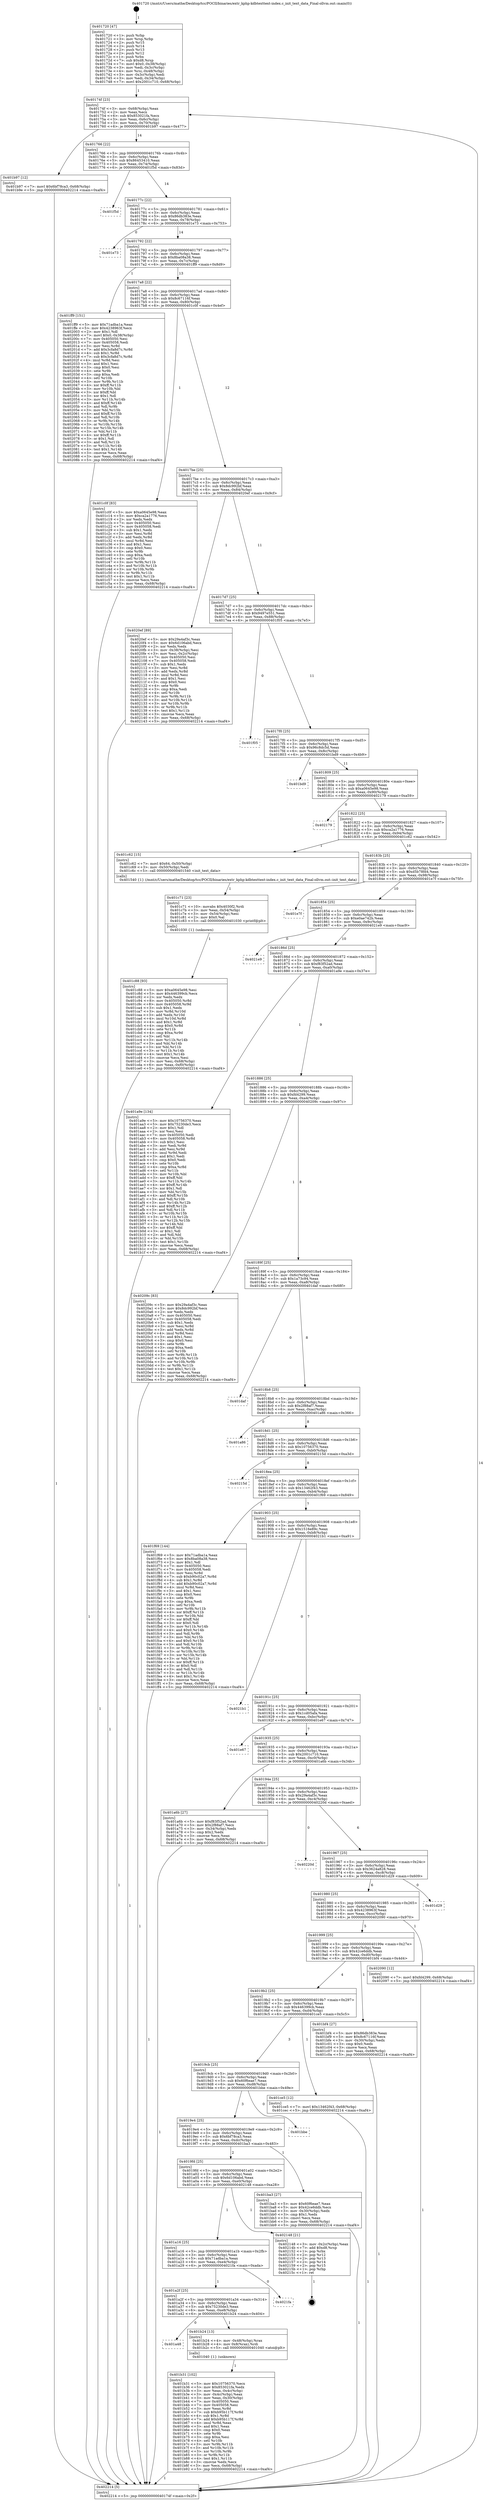 digraph "0x401720" {
  label = "0x401720 (/mnt/c/Users/mathe/Desktop/tcc/POCII/binaries/extr_kphp-kdbtexttext-index.c_init_text_data_Final-ollvm.out::main(0))"
  labelloc = "t"
  node[shape=record]

  Entry [label="",width=0.3,height=0.3,shape=circle,fillcolor=black,style=filled]
  "0x40174f" [label="{
     0x40174f [23]\l
     | [instrs]\l
     &nbsp;&nbsp;0x40174f \<+3\>: mov -0x68(%rbp),%eax\l
     &nbsp;&nbsp;0x401752 \<+2\>: mov %eax,%ecx\l
     &nbsp;&nbsp;0x401754 \<+6\>: sub $0x853021fa,%ecx\l
     &nbsp;&nbsp;0x40175a \<+3\>: mov %eax,-0x6c(%rbp)\l
     &nbsp;&nbsp;0x40175d \<+3\>: mov %ecx,-0x70(%rbp)\l
     &nbsp;&nbsp;0x401760 \<+6\>: je 0000000000401b97 \<main+0x477\>\l
  }"]
  "0x401b97" [label="{
     0x401b97 [12]\l
     | [instrs]\l
     &nbsp;&nbsp;0x401b97 \<+7\>: movl $0x6bf78ca3,-0x68(%rbp)\l
     &nbsp;&nbsp;0x401b9e \<+5\>: jmp 0000000000402214 \<main+0xaf4\>\l
  }"]
  "0x401766" [label="{
     0x401766 [22]\l
     | [instrs]\l
     &nbsp;&nbsp;0x401766 \<+5\>: jmp 000000000040176b \<main+0x4b\>\l
     &nbsp;&nbsp;0x40176b \<+3\>: mov -0x6c(%rbp),%eax\l
     &nbsp;&nbsp;0x40176e \<+5\>: sub $0x86453410,%eax\l
     &nbsp;&nbsp;0x401773 \<+3\>: mov %eax,-0x74(%rbp)\l
     &nbsp;&nbsp;0x401776 \<+6\>: je 0000000000401f5d \<main+0x83d\>\l
  }"]
  Exit [label="",width=0.3,height=0.3,shape=circle,fillcolor=black,style=filled,peripheries=2]
  "0x401f5d" [label="{
     0x401f5d\l
  }", style=dashed]
  "0x40177c" [label="{
     0x40177c [22]\l
     | [instrs]\l
     &nbsp;&nbsp;0x40177c \<+5\>: jmp 0000000000401781 \<main+0x61\>\l
     &nbsp;&nbsp;0x401781 \<+3\>: mov -0x6c(%rbp),%eax\l
     &nbsp;&nbsp;0x401784 \<+5\>: sub $0x86db383e,%eax\l
     &nbsp;&nbsp;0x401789 \<+3\>: mov %eax,-0x78(%rbp)\l
     &nbsp;&nbsp;0x40178c \<+6\>: je 0000000000401e73 \<main+0x753\>\l
  }"]
  "0x401c88" [label="{
     0x401c88 [93]\l
     | [instrs]\l
     &nbsp;&nbsp;0x401c88 \<+5\>: mov $0xa0645e98,%esi\l
     &nbsp;&nbsp;0x401c8d \<+5\>: mov $0x446399cb,%ecx\l
     &nbsp;&nbsp;0x401c92 \<+2\>: xor %edx,%edx\l
     &nbsp;&nbsp;0x401c94 \<+8\>: mov 0x405050,%r8d\l
     &nbsp;&nbsp;0x401c9c \<+8\>: mov 0x405058,%r9d\l
     &nbsp;&nbsp;0x401ca4 \<+3\>: sub $0x1,%edx\l
     &nbsp;&nbsp;0x401ca7 \<+3\>: mov %r8d,%r10d\l
     &nbsp;&nbsp;0x401caa \<+3\>: add %edx,%r10d\l
     &nbsp;&nbsp;0x401cad \<+4\>: imul %r10d,%r8d\l
     &nbsp;&nbsp;0x401cb1 \<+4\>: and $0x1,%r8d\l
     &nbsp;&nbsp;0x401cb5 \<+4\>: cmp $0x0,%r8d\l
     &nbsp;&nbsp;0x401cb9 \<+4\>: sete %r11b\l
     &nbsp;&nbsp;0x401cbd \<+4\>: cmp $0xa,%r9d\l
     &nbsp;&nbsp;0x401cc1 \<+3\>: setl %bl\l
     &nbsp;&nbsp;0x401cc4 \<+3\>: mov %r11b,%r14b\l
     &nbsp;&nbsp;0x401cc7 \<+3\>: and %bl,%r14b\l
     &nbsp;&nbsp;0x401cca \<+3\>: xor %bl,%r11b\l
     &nbsp;&nbsp;0x401ccd \<+3\>: or %r11b,%r14b\l
     &nbsp;&nbsp;0x401cd0 \<+4\>: test $0x1,%r14b\l
     &nbsp;&nbsp;0x401cd4 \<+3\>: cmovne %ecx,%esi\l
     &nbsp;&nbsp;0x401cd7 \<+3\>: mov %esi,-0x68(%rbp)\l
     &nbsp;&nbsp;0x401cda \<+6\>: mov %eax,-0xf0(%rbp)\l
     &nbsp;&nbsp;0x401ce0 \<+5\>: jmp 0000000000402214 \<main+0xaf4\>\l
  }"]
  "0x401e73" [label="{
     0x401e73\l
  }", style=dashed]
  "0x401792" [label="{
     0x401792 [22]\l
     | [instrs]\l
     &nbsp;&nbsp;0x401792 \<+5\>: jmp 0000000000401797 \<main+0x77\>\l
     &nbsp;&nbsp;0x401797 \<+3\>: mov -0x6c(%rbp),%eax\l
     &nbsp;&nbsp;0x40179a \<+5\>: sub $0x8ba08a38,%eax\l
     &nbsp;&nbsp;0x40179f \<+3\>: mov %eax,-0x7c(%rbp)\l
     &nbsp;&nbsp;0x4017a2 \<+6\>: je 0000000000401ff9 \<main+0x8d9\>\l
  }"]
  "0x401c71" [label="{
     0x401c71 [23]\l
     | [instrs]\l
     &nbsp;&nbsp;0x401c71 \<+10\>: movabs $0x4030f2,%rdi\l
     &nbsp;&nbsp;0x401c7b \<+3\>: mov %eax,-0x54(%rbp)\l
     &nbsp;&nbsp;0x401c7e \<+3\>: mov -0x54(%rbp),%esi\l
     &nbsp;&nbsp;0x401c81 \<+2\>: mov $0x0,%al\l
     &nbsp;&nbsp;0x401c83 \<+5\>: call 0000000000401030 \<printf@plt\>\l
     | [calls]\l
     &nbsp;&nbsp;0x401030 \{1\} (unknown)\l
  }"]
  "0x401ff9" [label="{
     0x401ff9 [151]\l
     | [instrs]\l
     &nbsp;&nbsp;0x401ff9 \<+5\>: mov $0x71adba1a,%eax\l
     &nbsp;&nbsp;0x401ffe \<+5\>: mov $0x4238963f,%ecx\l
     &nbsp;&nbsp;0x402003 \<+2\>: mov $0x1,%dl\l
     &nbsp;&nbsp;0x402005 \<+7\>: movl $0x0,-0x38(%rbp)\l
     &nbsp;&nbsp;0x40200c \<+7\>: mov 0x405050,%esi\l
     &nbsp;&nbsp;0x402013 \<+7\>: mov 0x405058,%edi\l
     &nbsp;&nbsp;0x40201a \<+3\>: mov %esi,%r8d\l
     &nbsp;&nbsp;0x40201d \<+7\>: add $0x3cfa8d7c,%r8d\l
     &nbsp;&nbsp;0x402024 \<+4\>: sub $0x1,%r8d\l
     &nbsp;&nbsp;0x402028 \<+7\>: sub $0x3cfa8d7c,%r8d\l
     &nbsp;&nbsp;0x40202f \<+4\>: imul %r8d,%esi\l
     &nbsp;&nbsp;0x402033 \<+3\>: and $0x1,%esi\l
     &nbsp;&nbsp;0x402036 \<+3\>: cmp $0x0,%esi\l
     &nbsp;&nbsp;0x402039 \<+4\>: sete %r9b\l
     &nbsp;&nbsp;0x40203d \<+3\>: cmp $0xa,%edi\l
     &nbsp;&nbsp;0x402040 \<+4\>: setl %r10b\l
     &nbsp;&nbsp;0x402044 \<+3\>: mov %r9b,%r11b\l
     &nbsp;&nbsp;0x402047 \<+4\>: xor $0xff,%r11b\l
     &nbsp;&nbsp;0x40204b \<+3\>: mov %r10b,%bl\l
     &nbsp;&nbsp;0x40204e \<+3\>: xor $0xff,%bl\l
     &nbsp;&nbsp;0x402051 \<+3\>: xor $0x1,%dl\l
     &nbsp;&nbsp;0x402054 \<+3\>: mov %r11b,%r14b\l
     &nbsp;&nbsp;0x402057 \<+4\>: and $0xff,%r14b\l
     &nbsp;&nbsp;0x40205b \<+3\>: and %dl,%r9b\l
     &nbsp;&nbsp;0x40205e \<+3\>: mov %bl,%r15b\l
     &nbsp;&nbsp;0x402061 \<+4\>: and $0xff,%r15b\l
     &nbsp;&nbsp;0x402065 \<+3\>: and %dl,%r10b\l
     &nbsp;&nbsp;0x402068 \<+3\>: or %r9b,%r14b\l
     &nbsp;&nbsp;0x40206b \<+3\>: or %r10b,%r15b\l
     &nbsp;&nbsp;0x40206e \<+3\>: xor %r15b,%r14b\l
     &nbsp;&nbsp;0x402071 \<+3\>: or %bl,%r11b\l
     &nbsp;&nbsp;0x402074 \<+4\>: xor $0xff,%r11b\l
     &nbsp;&nbsp;0x402078 \<+3\>: or $0x1,%dl\l
     &nbsp;&nbsp;0x40207b \<+3\>: and %dl,%r11b\l
     &nbsp;&nbsp;0x40207e \<+3\>: or %r11b,%r14b\l
     &nbsp;&nbsp;0x402081 \<+4\>: test $0x1,%r14b\l
     &nbsp;&nbsp;0x402085 \<+3\>: cmovne %ecx,%eax\l
     &nbsp;&nbsp;0x402088 \<+3\>: mov %eax,-0x68(%rbp)\l
     &nbsp;&nbsp;0x40208b \<+5\>: jmp 0000000000402214 \<main+0xaf4\>\l
  }"]
  "0x4017a8" [label="{
     0x4017a8 [22]\l
     | [instrs]\l
     &nbsp;&nbsp;0x4017a8 \<+5\>: jmp 00000000004017ad \<main+0x8d\>\l
     &nbsp;&nbsp;0x4017ad \<+3\>: mov -0x6c(%rbp),%eax\l
     &nbsp;&nbsp;0x4017b0 \<+5\>: sub $0x8c67116f,%eax\l
     &nbsp;&nbsp;0x4017b5 \<+3\>: mov %eax,-0x80(%rbp)\l
     &nbsp;&nbsp;0x4017b8 \<+6\>: je 0000000000401c0f \<main+0x4ef\>\l
  }"]
  "0x401b31" [label="{
     0x401b31 [102]\l
     | [instrs]\l
     &nbsp;&nbsp;0x401b31 \<+5\>: mov $0x10756370,%ecx\l
     &nbsp;&nbsp;0x401b36 \<+5\>: mov $0x853021fa,%edx\l
     &nbsp;&nbsp;0x401b3b \<+3\>: mov %eax,-0x4c(%rbp)\l
     &nbsp;&nbsp;0x401b3e \<+3\>: mov -0x4c(%rbp),%eax\l
     &nbsp;&nbsp;0x401b41 \<+3\>: mov %eax,-0x30(%rbp)\l
     &nbsp;&nbsp;0x401b44 \<+7\>: mov 0x405050,%eax\l
     &nbsp;&nbsp;0x401b4b \<+7\>: mov 0x405058,%esi\l
     &nbsp;&nbsp;0x401b52 \<+3\>: mov %eax,%r8d\l
     &nbsp;&nbsp;0x401b55 \<+7\>: sub $0xb95b117f,%r8d\l
     &nbsp;&nbsp;0x401b5c \<+4\>: sub $0x1,%r8d\l
     &nbsp;&nbsp;0x401b60 \<+7\>: add $0xb95b117f,%r8d\l
     &nbsp;&nbsp;0x401b67 \<+4\>: imul %r8d,%eax\l
     &nbsp;&nbsp;0x401b6b \<+3\>: and $0x1,%eax\l
     &nbsp;&nbsp;0x401b6e \<+3\>: cmp $0x0,%eax\l
     &nbsp;&nbsp;0x401b71 \<+4\>: sete %r9b\l
     &nbsp;&nbsp;0x401b75 \<+3\>: cmp $0xa,%esi\l
     &nbsp;&nbsp;0x401b78 \<+4\>: setl %r10b\l
     &nbsp;&nbsp;0x401b7c \<+3\>: mov %r9b,%r11b\l
     &nbsp;&nbsp;0x401b7f \<+3\>: and %r10b,%r11b\l
     &nbsp;&nbsp;0x401b82 \<+3\>: xor %r10b,%r9b\l
     &nbsp;&nbsp;0x401b85 \<+3\>: or %r9b,%r11b\l
     &nbsp;&nbsp;0x401b88 \<+4\>: test $0x1,%r11b\l
     &nbsp;&nbsp;0x401b8c \<+3\>: cmovne %edx,%ecx\l
     &nbsp;&nbsp;0x401b8f \<+3\>: mov %ecx,-0x68(%rbp)\l
     &nbsp;&nbsp;0x401b92 \<+5\>: jmp 0000000000402214 \<main+0xaf4\>\l
  }"]
  "0x401c0f" [label="{
     0x401c0f [83]\l
     | [instrs]\l
     &nbsp;&nbsp;0x401c0f \<+5\>: mov $0xa0645e98,%eax\l
     &nbsp;&nbsp;0x401c14 \<+5\>: mov $0xca2a1776,%ecx\l
     &nbsp;&nbsp;0x401c19 \<+2\>: xor %edx,%edx\l
     &nbsp;&nbsp;0x401c1b \<+7\>: mov 0x405050,%esi\l
     &nbsp;&nbsp;0x401c22 \<+7\>: mov 0x405058,%edi\l
     &nbsp;&nbsp;0x401c29 \<+3\>: sub $0x1,%edx\l
     &nbsp;&nbsp;0x401c2c \<+3\>: mov %esi,%r8d\l
     &nbsp;&nbsp;0x401c2f \<+3\>: add %edx,%r8d\l
     &nbsp;&nbsp;0x401c32 \<+4\>: imul %r8d,%esi\l
     &nbsp;&nbsp;0x401c36 \<+3\>: and $0x1,%esi\l
     &nbsp;&nbsp;0x401c39 \<+3\>: cmp $0x0,%esi\l
     &nbsp;&nbsp;0x401c3c \<+4\>: sete %r9b\l
     &nbsp;&nbsp;0x401c40 \<+3\>: cmp $0xa,%edi\l
     &nbsp;&nbsp;0x401c43 \<+4\>: setl %r10b\l
     &nbsp;&nbsp;0x401c47 \<+3\>: mov %r9b,%r11b\l
     &nbsp;&nbsp;0x401c4a \<+3\>: and %r10b,%r11b\l
     &nbsp;&nbsp;0x401c4d \<+3\>: xor %r10b,%r9b\l
     &nbsp;&nbsp;0x401c50 \<+3\>: or %r9b,%r11b\l
     &nbsp;&nbsp;0x401c53 \<+4\>: test $0x1,%r11b\l
     &nbsp;&nbsp;0x401c57 \<+3\>: cmovne %ecx,%eax\l
     &nbsp;&nbsp;0x401c5a \<+3\>: mov %eax,-0x68(%rbp)\l
     &nbsp;&nbsp;0x401c5d \<+5\>: jmp 0000000000402214 \<main+0xaf4\>\l
  }"]
  "0x4017be" [label="{
     0x4017be [25]\l
     | [instrs]\l
     &nbsp;&nbsp;0x4017be \<+5\>: jmp 00000000004017c3 \<main+0xa3\>\l
     &nbsp;&nbsp;0x4017c3 \<+3\>: mov -0x6c(%rbp),%eax\l
     &nbsp;&nbsp;0x4017c6 \<+5\>: sub $0x8dc992bf,%eax\l
     &nbsp;&nbsp;0x4017cb \<+6\>: mov %eax,-0x84(%rbp)\l
     &nbsp;&nbsp;0x4017d1 \<+6\>: je 00000000004020ef \<main+0x9cf\>\l
  }"]
  "0x401a48" [label="{
     0x401a48\l
  }", style=dashed]
  "0x4020ef" [label="{
     0x4020ef [89]\l
     | [instrs]\l
     &nbsp;&nbsp;0x4020ef \<+5\>: mov $0x29a4af3c,%eax\l
     &nbsp;&nbsp;0x4020f4 \<+5\>: mov $0x6d106abd,%ecx\l
     &nbsp;&nbsp;0x4020f9 \<+2\>: xor %edx,%edx\l
     &nbsp;&nbsp;0x4020fb \<+3\>: mov -0x38(%rbp),%esi\l
     &nbsp;&nbsp;0x4020fe \<+3\>: mov %esi,-0x2c(%rbp)\l
     &nbsp;&nbsp;0x402101 \<+7\>: mov 0x405050,%esi\l
     &nbsp;&nbsp;0x402108 \<+7\>: mov 0x405058,%edi\l
     &nbsp;&nbsp;0x40210f \<+3\>: sub $0x1,%edx\l
     &nbsp;&nbsp;0x402112 \<+3\>: mov %esi,%r8d\l
     &nbsp;&nbsp;0x402115 \<+3\>: add %edx,%r8d\l
     &nbsp;&nbsp;0x402118 \<+4\>: imul %r8d,%esi\l
     &nbsp;&nbsp;0x40211c \<+3\>: and $0x1,%esi\l
     &nbsp;&nbsp;0x40211f \<+3\>: cmp $0x0,%esi\l
     &nbsp;&nbsp;0x402122 \<+4\>: sete %r9b\l
     &nbsp;&nbsp;0x402126 \<+3\>: cmp $0xa,%edi\l
     &nbsp;&nbsp;0x402129 \<+4\>: setl %r10b\l
     &nbsp;&nbsp;0x40212d \<+3\>: mov %r9b,%r11b\l
     &nbsp;&nbsp;0x402130 \<+3\>: and %r10b,%r11b\l
     &nbsp;&nbsp;0x402133 \<+3\>: xor %r10b,%r9b\l
     &nbsp;&nbsp;0x402136 \<+3\>: or %r9b,%r11b\l
     &nbsp;&nbsp;0x402139 \<+4\>: test $0x1,%r11b\l
     &nbsp;&nbsp;0x40213d \<+3\>: cmovne %ecx,%eax\l
     &nbsp;&nbsp;0x402140 \<+3\>: mov %eax,-0x68(%rbp)\l
     &nbsp;&nbsp;0x402143 \<+5\>: jmp 0000000000402214 \<main+0xaf4\>\l
  }"]
  "0x4017d7" [label="{
     0x4017d7 [25]\l
     | [instrs]\l
     &nbsp;&nbsp;0x4017d7 \<+5\>: jmp 00000000004017dc \<main+0xbc\>\l
     &nbsp;&nbsp;0x4017dc \<+3\>: mov -0x6c(%rbp),%eax\l
     &nbsp;&nbsp;0x4017df \<+5\>: sub $0x9497e551,%eax\l
     &nbsp;&nbsp;0x4017e4 \<+6\>: mov %eax,-0x88(%rbp)\l
     &nbsp;&nbsp;0x4017ea \<+6\>: je 0000000000401f05 \<main+0x7e5\>\l
  }"]
  "0x401b24" [label="{
     0x401b24 [13]\l
     | [instrs]\l
     &nbsp;&nbsp;0x401b24 \<+4\>: mov -0x48(%rbp),%rax\l
     &nbsp;&nbsp;0x401b28 \<+4\>: mov 0x8(%rax),%rdi\l
     &nbsp;&nbsp;0x401b2c \<+5\>: call 0000000000401040 \<atoi@plt\>\l
     | [calls]\l
     &nbsp;&nbsp;0x401040 \{1\} (unknown)\l
  }"]
  "0x401f05" [label="{
     0x401f05\l
  }", style=dashed]
  "0x4017f0" [label="{
     0x4017f0 [25]\l
     | [instrs]\l
     &nbsp;&nbsp;0x4017f0 \<+5\>: jmp 00000000004017f5 \<main+0xd5\>\l
     &nbsp;&nbsp;0x4017f5 \<+3\>: mov -0x6c(%rbp),%eax\l
     &nbsp;&nbsp;0x4017f8 \<+5\>: sub $0x96c8dc5d,%eax\l
     &nbsp;&nbsp;0x4017fd \<+6\>: mov %eax,-0x8c(%rbp)\l
     &nbsp;&nbsp;0x401803 \<+6\>: je 0000000000401bd9 \<main+0x4b9\>\l
  }"]
  "0x401a2f" [label="{
     0x401a2f [25]\l
     | [instrs]\l
     &nbsp;&nbsp;0x401a2f \<+5\>: jmp 0000000000401a34 \<main+0x314\>\l
     &nbsp;&nbsp;0x401a34 \<+3\>: mov -0x6c(%rbp),%eax\l
     &nbsp;&nbsp;0x401a37 \<+5\>: sub $0x75230de3,%eax\l
     &nbsp;&nbsp;0x401a3c \<+6\>: mov %eax,-0xe8(%rbp)\l
     &nbsp;&nbsp;0x401a42 \<+6\>: je 0000000000401b24 \<main+0x404\>\l
  }"]
  "0x401bd9" [label="{
     0x401bd9\l
  }", style=dashed]
  "0x401809" [label="{
     0x401809 [25]\l
     | [instrs]\l
     &nbsp;&nbsp;0x401809 \<+5\>: jmp 000000000040180e \<main+0xee\>\l
     &nbsp;&nbsp;0x40180e \<+3\>: mov -0x6c(%rbp),%eax\l
     &nbsp;&nbsp;0x401811 \<+5\>: sub $0xa0645e98,%eax\l
     &nbsp;&nbsp;0x401816 \<+6\>: mov %eax,-0x90(%rbp)\l
     &nbsp;&nbsp;0x40181c \<+6\>: je 0000000000402179 \<main+0xa59\>\l
  }"]
  "0x4021fa" [label="{
     0x4021fa\l
  }", style=dashed]
  "0x402179" [label="{
     0x402179\l
  }", style=dashed]
  "0x401822" [label="{
     0x401822 [25]\l
     | [instrs]\l
     &nbsp;&nbsp;0x401822 \<+5\>: jmp 0000000000401827 \<main+0x107\>\l
     &nbsp;&nbsp;0x401827 \<+3\>: mov -0x6c(%rbp),%eax\l
     &nbsp;&nbsp;0x40182a \<+5\>: sub $0xca2a1776,%eax\l
     &nbsp;&nbsp;0x40182f \<+6\>: mov %eax,-0x94(%rbp)\l
     &nbsp;&nbsp;0x401835 \<+6\>: je 0000000000401c62 \<main+0x542\>\l
  }"]
  "0x401a16" [label="{
     0x401a16 [25]\l
     | [instrs]\l
     &nbsp;&nbsp;0x401a16 \<+5\>: jmp 0000000000401a1b \<main+0x2fb\>\l
     &nbsp;&nbsp;0x401a1b \<+3\>: mov -0x6c(%rbp),%eax\l
     &nbsp;&nbsp;0x401a1e \<+5\>: sub $0x71adba1a,%eax\l
     &nbsp;&nbsp;0x401a23 \<+6\>: mov %eax,-0xe4(%rbp)\l
     &nbsp;&nbsp;0x401a29 \<+6\>: je 00000000004021fa \<main+0xada\>\l
  }"]
  "0x401c62" [label="{
     0x401c62 [15]\l
     | [instrs]\l
     &nbsp;&nbsp;0x401c62 \<+7\>: movl $0x64,-0x50(%rbp)\l
     &nbsp;&nbsp;0x401c69 \<+3\>: mov -0x50(%rbp),%edi\l
     &nbsp;&nbsp;0x401c6c \<+5\>: call 0000000000401540 \<init_text_data\>\l
     | [calls]\l
     &nbsp;&nbsp;0x401540 \{1\} (/mnt/c/Users/mathe/Desktop/tcc/POCII/binaries/extr_kphp-kdbtexttext-index.c_init_text_data_Final-ollvm.out::init_text_data)\l
  }"]
  "0x40183b" [label="{
     0x40183b [25]\l
     | [instrs]\l
     &nbsp;&nbsp;0x40183b \<+5\>: jmp 0000000000401840 \<main+0x120\>\l
     &nbsp;&nbsp;0x401840 \<+3\>: mov -0x6c(%rbp),%eax\l
     &nbsp;&nbsp;0x401843 \<+5\>: sub $0xd5b78fd4,%eax\l
     &nbsp;&nbsp;0x401848 \<+6\>: mov %eax,-0x98(%rbp)\l
     &nbsp;&nbsp;0x40184e \<+6\>: je 0000000000401e7f \<main+0x75f\>\l
  }"]
  "0x402148" [label="{
     0x402148 [21]\l
     | [instrs]\l
     &nbsp;&nbsp;0x402148 \<+3\>: mov -0x2c(%rbp),%eax\l
     &nbsp;&nbsp;0x40214b \<+7\>: add $0xd8,%rsp\l
     &nbsp;&nbsp;0x402152 \<+1\>: pop %rbx\l
     &nbsp;&nbsp;0x402153 \<+2\>: pop %r12\l
     &nbsp;&nbsp;0x402155 \<+2\>: pop %r13\l
     &nbsp;&nbsp;0x402157 \<+2\>: pop %r14\l
     &nbsp;&nbsp;0x402159 \<+2\>: pop %r15\l
     &nbsp;&nbsp;0x40215b \<+1\>: pop %rbp\l
     &nbsp;&nbsp;0x40215c \<+1\>: ret\l
  }"]
  "0x401e7f" [label="{
     0x401e7f\l
  }", style=dashed]
  "0x401854" [label="{
     0x401854 [25]\l
     | [instrs]\l
     &nbsp;&nbsp;0x401854 \<+5\>: jmp 0000000000401859 \<main+0x139\>\l
     &nbsp;&nbsp;0x401859 \<+3\>: mov -0x6c(%rbp),%eax\l
     &nbsp;&nbsp;0x40185c \<+5\>: sub $0xe0ae742b,%eax\l
     &nbsp;&nbsp;0x401861 \<+6\>: mov %eax,-0x9c(%rbp)\l
     &nbsp;&nbsp;0x401867 \<+6\>: je 00000000004021e9 \<main+0xac9\>\l
  }"]
  "0x4019fd" [label="{
     0x4019fd [25]\l
     | [instrs]\l
     &nbsp;&nbsp;0x4019fd \<+5\>: jmp 0000000000401a02 \<main+0x2e2\>\l
     &nbsp;&nbsp;0x401a02 \<+3\>: mov -0x6c(%rbp),%eax\l
     &nbsp;&nbsp;0x401a05 \<+5\>: sub $0x6d106abd,%eax\l
     &nbsp;&nbsp;0x401a0a \<+6\>: mov %eax,-0xe0(%rbp)\l
     &nbsp;&nbsp;0x401a10 \<+6\>: je 0000000000402148 \<main+0xa28\>\l
  }"]
  "0x4021e9" [label="{
     0x4021e9\l
  }", style=dashed]
  "0x40186d" [label="{
     0x40186d [25]\l
     | [instrs]\l
     &nbsp;&nbsp;0x40186d \<+5\>: jmp 0000000000401872 \<main+0x152\>\l
     &nbsp;&nbsp;0x401872 \<+3\>: mov -0x6c(%rbp),%eax\l
     &nbsp;&nbsp;0x401875 \<+5\>: sub $0xf83f52ad,%eax\l
     &nbsp;&nbsp;0x40187a \<+6\>: mov %eax,-0xa0(%rbp)\l
     &nbsp;&nbsp;0x401880 \<+6\>: je 0000000000401a9e \<main+0x37e\>\l
  }"]
  "0x401ba3" [label="{
     0x401ba3 [27]\l
     | [instrs]\l
     &nbsp;&nbsp;0x401ba3 \<+5\>: mov $0x60f6eae7,%eax\l
     &nbsp;&nbsp;0x401ba8 \<+5\>: mov $0x42ce6ddb,%ecx\l
     &nbsp;&nbsp;0x401bad \<+3\>: mov -0x30(%rbp),%edx\l
     &nbsp;&nbsp;0x401bb0 \<+3\>: cmp $0x1,%edx\l
     &nbsp;&nbsp;0x401bb3 \<+3\>: cmovl %ecx,%eax\l
     &nbsp;&nbsp;0x401bb6 \<+3\>: mov %eax,-0x68(%rbp)\l
     &nbsp;&nbsp;0x401bb9 \<+5\>: jmp 0000000000402214 \<main+0xaf4\>\l
  }"]
  "0x401a9e" [label="{
     0x401a9e [134]\l
     | [instrs]\l
     &nbsp;&nbsp;0x401a9e \<+5\>: mov $0x10756370,%eax\l
     &nbsp;&nbsp;0x401aa3 \<+5\>: mov $0x75230de3,%ecx\l
     &nbsp;&nbsp;0x401aa8 \<+2\>: mov $0x1,%dl\l
     &nbsp;&nbsp;0x401aaa \<+2\>: xor %esi,%esi\l
     &nbsp;&nbsp;0x401aac \<+7\>: mov 0x405050,%edi\l
     &nbsp;&nbsp;0x401ab3 \<+8\>: mov 0x405058,%r8d\l
     &nbsp;&nbsp;0x401abb \<+3\>: sub $0x1,%esi\l
     &nbsp;&nbsp;0x401abe \<+3\>: mov %edi,%r9d\l
     &nbsp;&nbsp;0x401ac1 \<+3\>: add %esi,%r9d\l
     &nbsp;&nbsp;0x401ac4 \<+4\>: imul %r9d,%edi\l
     &nbsp;&nbsp;0x401ac8 \<+3\>: and $0x1,%edi\l
     &nbsp;&nbsp;0x401acb \<+3\>: cmp $0x0,%edi\l
     &nbsp;&nbsp;0x401ace \<+4\>: sete %r10b\l
     &nbsp;&nbsp;0x401ad2 \<+4\>: cmp $0xa,%r8d\l
     &nbsp;&nbsp;0x401ad6 \<+4\>: setl %r11b\l
     &nbsp;&nbsp;0x401ada \<+3\>: mov %r10b,%bl\l
     &nbsp;&nbsp;0x401add \<+3\>: xor $0xff,%bl\l
     &nbsp;&nbsp;0x401ae0 \<+3\>: mov %r11b,%r14b\l
     &nbsp;&nbsp;0x401ae3 \<+4\>: xor $0xff,%r14b\l
     &nbsp;&nbsp;0x401ae7 \<+3\>: xor $0x1,%dl\l
     &nbsp;&nbsp;0x401aea \<+3\>: mov %bl,%r15b\l
     &nbsp;&nbsp;0x401aed \<+4\>: and $0xff,%r15b\l
     &nbsp;&nbsp;0x401af1 \<+3\>: and %dl,%r10b\l
     &nbsp;&nbsp;0x401af4 \<+3\>: mov %r14b,%r12b\l
     &nbsp;&nbsp;0x401af7 \<+4\>: and $0xff,%r12b\l
     &nbsp;&nbsp;0x401afb \<+3\>: and %dl,%r11b\l
     &nbsp;&nbsp;0x401afe \<+3\>: or %r10b,%r15b\l
     &nbsp;&nbsp;0x401b01 \<+3\>: or %r11b,%r12b\l
     &nbsp;&nbsp;0x401b04 \<+3\>: xor %r12b,%r15b\l
     &nbsp;&nbsp;0x401b07 \<+3\>: or %r14b,%bl\l
     &nbsp;&nbsp;0x401b0a \<+3\>: xor $0xff,%bl\l
     &nbsp;&nbsp;0x401b0d \<+3\>: or $0x1,%dl\l
     &nbsp;&nbsp;0x401b10 \<+2\>: and %dl,%bl\l
     &nbsp;&nbsp;0x401b12 \<+3\>: or %bl,%r15b\l
     &nbsp;&nbsp;0x401b15 \<+4\>: test $0x1,%r15b\l
     &nbsp;&nbsp;0x401b19 \<+3\>: cmovne %ecx,%eax\l
     &nbsp;&nbsp;0x401b1c \<+3\>: mov %eax,-0x68(%rbp)\l
     &nbsp;&nbsp;0x401b1f \<+5\>: jmp 0000000000402214 \<main+0xaf4\>\l
  }"]
  "0x401886" [label="{
     0x401886 [25]\l
     | [instrs]\l
     &nbsp;&nbsp;0x401886 \<+5\>: jmp 000000000040188b \<main+0x16b\>\l
     &nbsp;&nbsp;0x40188b \<+3\>: mov -0x6c(%rbp),%eax\l
     &nbsp;&nbsp;0x40188e \<+5\>: sub $0xfd4299,%eax\l
     &nbsp;&nbsp;0x401893 \<+6\>: mov %eax,-0xa4(%rbp)\l
     &nbsp;&nbsp;0x401899 \<+6\>: je 000000000040209c \<main+0x97c\>\l
  }"]
  "0x4019e4" [label="{
     0x4019e4 [25]\l
     | [instrs]\l
     &nbsp;&nbsp;0x4019e4 \<+5\>: jmp 00000000004019e9 \<main+0x2c9\>\l
     &nbsp;&nbsp;0x4019e9 \<+3\>: mov -0x6c(%rbp),%eax\l
     &nbsp;&nbsp;0x4019ec \<+5\>: sub $0x6bf78ca3,%eax\l
     &nbsp;&nbsp;0x4019f1 \<+6\>: mov %eax,-0xdc(%rbp)\l
     &nbsp;&nbsp;0x4019f7 \<+6\>: je 0000000000401ba3 \<main+0x483\>\l
  }"]
  "0x40209c" [label="{
     0x40209c [83]\l
     | [instrs]\l
     &nbsp;&nbsp;0x40209c \<+5\>: mov $0x29a4af3c,%eax\l
     &nbsp;&nbsp;0x4020a1 \<+5\>: mov $0x8dc992bf,%ecx\l
     &nbsp;&nbsp;0x4020a6 \<+2\>: xor %edx,%edx\l
     &nbsp;&nbsp;0x4020a8 \<+7\>: mov 0x405050,%esi\l
     &nbsp;&nbsp;0x4020af \<+7\>: mov 0x405058,%edi\l
     &nbsp;&nbsp;0x4020b6 \<+3\>: sub $0x1,%edx\l
     &nbsp;&nbsp;0x4020b9 \<+3\>: mov %esi,%r8d\l
     &nbsp;&nbsp;0x4020bc \<+3\>: add %edx,%r8d\l
     &nbsp;&nbsp;0x4020bf \<+4\>: imul %r8d,%esi\l
     &nbsp;&nbsp;0x4020c3 \<+3\>: and $0x1,%esi\l
     &nbsp;&nbsp;0x4020c6 \<+3\>: cmp $0x0,%esi\l
     &nbsp;&nbsp;0x4020c9 \<+4\>: sete %r9b\l
     &nbsp;&nbsp;0x4020cd \<+3\>: cmp $0xa,%edi\l
     &nbsp;&nbsp;0x4020d0 \<+4\>: setl %r10b\l
     &nbsp;&nbsp;0x4020d4 \<+3\>: mov %r9b,%r11b\l
     &nbsp;&nbsp;0x4020d7 \<+3\>: and %r10b,%r11b\l
     &nbsp;&nbsp;0x4020da \<+3\>: xor %r10b,%r9b\l
     &nbsp;&nbsp;0x4020dd \<+3\>: or %r9b,%r11b\l
     &nbsp;&nbsp;0x4020e0 \<+4\>: test $0x1,%r11b\l
     &nbsp;&nbsp;0x4020e4 \<+3\>: cmovne %ecx,%eax\l
     &nbsp;&nbsp;0x4020e7 \<+3\>: mov %eax,-0x68(%rbp)\l
     &nbsp;&nbsp;0x4020ea \<+5\>: jmp 0000000000402214 \<main+0xaf4\>\l
  }"]
  "0x40189f" [label="{
     0x40189f [25]\l
     | [instrs]\l
     &nbsp;&nbsp;0x40189f \<+5\>: jmp 00000000004018a4 \<main+0x184\>\l
     &nbsp;&nbsp;0x4018a4 \<+3\>: mov -0x6c(%rbp),%eax\l
     &nbsp;&nbsp;0x4018a7 \<+5\>: sub $0x1a73c94,%eax\l
     &nbsp;&nbsp;0x4018ac \<+6\>: mov %eax,-0xa8(%rbp)\l
     &nbsp;&nbsp;0x4018b2 \<+6\>: je 0000000000401daf \<main+0x68f\>\l
  }"]
  "0x401bbe" [label="{
     0x401bbe\l
  }", style=dashed]
  "0x401daf" [label="{
     0x401daf\l
  }", style=dashed]
  "0x4018b8" [label="{
     0x4018b8 [25]\l
     | [instrs]\l
     &nbsp;&nbsp;0x4018b8 \<+5\>: jmp 00000000004018bd \<main+0x19d\>\l
     &nbsp;&nbsp;0x4018bd \<+3\>: mov -0x6c(%rbp),%eax\l
     &nbsp;&nbsp;0x4018c0 \<+5\>: sub $0x2f88af7,%eax\l
     &nbsp;&nbsp;0x4018c5 \<+6\>: mov %eax,-0xac(%rbp)\l
     &nbsp;&nbsp;0x4018cb \<+6\>: je 0000000000401a86 \<main+0x366\>\l
  }"]
  "0x4019cb" [label="{
     0x4019cb [25]\l
     | [instrs]\l
     &nbsp;&nbsp;0x4019cb \<+5\>: jmp 00000000004019d0 \<main+0x2b0\>\l
     &nbsp;&nbsp;0x4019d0 \<+3\>: mov -0x6c(%rbp),%eax\l
     &nbsp;&nbsp;0x4019d3 \<+5\>: sub $0x60f6eae7,%eax\l
     &nbsp;&nbsp;0x4019d8 \<+6\>: mov %eax,-0xd8(%rbp)\l
     &nbsp;&nbsp;0x4019de \<+6\>: je 0000000000401bbe \<main+0x49e\>\l
  }"]
  "0x401a86" [label="{
     0x401a86\l
  }", style=dashed]
  "0x4018d1" [label="{
     0x4018d1 [25]\l
     | [instrs]\l
     &nbsp;&nbsp;0x4018d1 \<+5\>: jmp 00000000004018d6 \<main+0x1b6\>\l
     &nbsp;&nbsp;0x4018d6 \<+3\>: mov -0x6c(%rbp),%eax\l
     &nbsp;&nbsp;0x4018d9 \<+5\>: sub $0x10756370,%eax\l
     &nbsp;&nbsp;0x4018de \<+6\>: mov %eax,-0xb0(%rbp)\l
     &nbsp;&nbsp;0x4018e4 \<+6\>: je 000000000040215d \<main+0xa3d\>\l
  }"]
  "0x401ce5" [label="{
     0x401ce5 [12]\l
     | [instrs]\l
     &nbsp;&nbsp;0x401ce5 \<+7\>: movl $0x13462f43,-0x68(%rbp)\l
     &nbsp;&nbsp;0x401cec \<+5\>: jmp 0000000000402214 \<main+0xaf4\>\l
  }"]
  "0x40215d" [label="{
     0x40215d\l
  }", style=dashed]
  "0x4018ea" [label="{
     0x4018ea [25]\l
     | [instrs]\l
     &nbsp;&nbsp;0x4018ea \<+5\>: jmp 00000000004018ef \<main+0x1cf\>\l
     &nbsp;&nbsp;0x4018ef \<+3\>: mov -0x6c(%rbp),%eax\l
     &nbsp;&nbsp;0x4018f2 \<+5\>: sub $0x13462f43,%eax\l
     &nbsp;&nbsp;0x4018f7 \<+6\>: mov %eax,-0xb4(%rbp)\l
     &nbsp;&nbsp;0x4018fd \<+6\>: je 0000000000401f69 \<main+0x849\>\l
  }"]
  "0x4019b2" [label="{
     0x4019b2 [25]\l
     | [instrs]\l
     &nbsp;&nbsp;0x4019b2 \<+5\>: jmp 00000000004019b7 \<main+0x297\>\l
     &nbsp;&nbsp;0x4019b7 \<+3\>: mov -0x6c(%rbp),%eax\l
     &nbsp;&nbsp;0x4019ba \<+5\>: sub $0x446399cb,%eax\l
     &nbsp;&nbsp;0x4019bf \<+6\>: mov %eax,-0xd4(%rbp)\l
     &nbsp;&nbsp;0x4019c5 \<+6\>: je 0000000000401ce5 \<main+0x5c5\>\l
  }"]
  "0x401f69" [label="{
     0x401f69 [144]\l
     | [instrs]\l
     &nbsp;&nbsp;0x401f69 \<+5\>: mov $0x71adba1a,%eax\l
     &nbsp;&nbsp;0x401f6e \<+5\>: mov $0x8ba08a38,%ecx\l
     &nbsp;&nbsp;0x401f73 \<+2\>: mov $0x1,%dl\l
     &nbsp;&nbsp;0x401f75 \<+7\>: mov 0x405050,%esi\l
     &nbsp;&nbsp;0x401f7c \<+7\>: mov 0x405058,%edi\l
     &nbsp;&nbsp;0x401f83 \<+3\>: mov %esi,%r8d\l
     &nbsp;&nbsp;0x401f86 \<+7\>: sub $0xb90c02a7,%r8d\l
     &nbsp;&nbsp;0x401f8d \<+4\>: sub $0x1,%r8d\l
     &nbsp;&nbsp;0x401f91 \<+7\>: add $0xb90c02a7,%r8d\l
     &nbsp;&nbsp;0x401f98 \<+4\>: imul %r8d,%esi\l
     &nbsp;&nbsp;0x401f9c \<+3\>: and $0x1,%esi\l
     &nbsp;&nbsp;0x401f9f \<+3\>: cmp $0x0,%esi\l
     &nbsp;&nbsp;0x401fa2 \<+4\>: sete %r9b\l
     &nbsp;&nbsp;0x401fa6 \<+3\>: cmp $0xa,%edi\l
     &nbsp;&nbsp;0x401fa9 \<+4\>: setl %r10b\l
     &nbsp;&nbsp;0x401fad \<+3\>: mov %r9b,%r11b\l
     &nbsp;&nbsp;0x401fb0 \<+4\>: xor $0xff,%r11b\l
     &nbsp;&nbsp;0x401fb4 \<+3\>: mov %r10b,%bl\l
     &nbsp;&nbsp;0x401fb7 \<+3\>: xor $0xff,%bl\l
     &nbsp;&nbsp;0x401fba \<+3\>: xor $0x0,%dl\l
     &nbsp;&nbsp;0x401fbd \<+3\>: mov %r11b,%r14b\l
     &nbsp;&nbsp;0x401fc0 \<+4\>: and $0x0,%r14b\l
     &nbsp;&nbsp;0x401fc4 \<+3\>: and %dl,%r9b\l
     &nbsp;&nbsp;0x401fc7 \<+3\>: mov %bl,%r15b\l
     &nbsp;&nbsp;0x401fca \<+4\>: and $0x0,%r15b\l
     &nbsp;&nbsp;0x401fce \<+3\>: and %dl,%r10b\l
     &nbsp;&nbsp;0x401fd1 \<+3\>: or %r9b,%r14b\l
     &nbsp;&nbsp;0x401fd4 \<+3\>: or %r10b,%r15b\l
     &nbsp;&nbsp;0x401fd7 \<+3\>: xor %r15b,%r14b\l
     &nbsp;&nbsp;0x401fda \<+3\>: or %bl,%r11b\l
     &nbsp;&nbsp;0x401fdd \<+4\>: xor $0xff,%r11b\l
     &nbsp;&nbsp;0x401fe1 \<+3\>: or $0x0,%dl\l
     &nbsp;&nbsp;0x401fe4 \<+3\>: and %dl,%r11b\l
     &nbsp;&nbsp;0x401fe7 \<+3\>: or %r11b,%r14b\l
     &nbsp;&nbsp;0x401fea \<+4\>: test $0x1,%r14b\l
     &nbsp;&nbsp;0x401fee \<+3\>: cmovne %ecx,%eax\l
     &nbsp;&nbsp;0x401ff1 \<+3\>: mov %eax,-0x68(%rbp)\l
     &nbsp;&nbsp;0x401ff4 \<+5\>: jmp 0000000000402214 \<main+0xaf4\>\l
  }"]
  "0x401903" [label="{
     0x401903 [25]\l
     | [instrs]\l
     &nbsp;&nbsp;0x401903 \<+5\>: jmp 0000000000401908 \<main+0x1e8\>\l
     &nbsp;&nbsp;0x401908 \<+3\>: mov -0x6c(%rbp),%eax\l
     &nbsp;&nbsp;0x40190b \<+5\>: sub $0x1516e89c,%eax\l
     &nbsp;&nbsp;0x401910 \<+6\>: mov %eax,-0xb8(%rbp)\l
     &nbsp;&nbsp;0x401916 \<+6\>: je 00000000004021b1 \<main+0xa91\>\l
  }"]
  "0x401bf4" [label="{
     0x401bf4 [27]\l
     | [instrs]\l
     &nbsp;&nbsp;0x401bf4 \<+5\>: mov $0x86db383e,%eax\l
     &nbsp;&nbsp;0x401bf9 \<+5\>: mov $0x8c67116f,%ecx\l
     &nbsp;&nbsp;0x401bfe \<+3\>: mov -0x30(%rbp),%edx\l
     &nbsp;&nbsp;0x401c01 \<+3\>: cmp $0x0,%edx\l
     &nbsp;&nbsp;0x401c04 \<+3\>: cmove %ecx,%eax\l
     &nbsp;&nbsp;0x401c07 \<+3\>: mov %eax,-0x68(%rbp)\l
     &nbsp;&nbsp;0x401c0a \<+5\>: jmp 0000000000402214 \<main+0xaf4\>\l
  }"]
  "0x4021b1" [label="{
     0x4021b1\l
  }", style=dashed]
  "0x40191c" [label="{
     0x40191c [25]\l
     | [instrs]\l
     &nbsp;&nbsp;0x40191c \<+5\>: jmp 0000000000401921 \<main+0x201\>\l
     &nbsp;&nbsp;0x401921 \<+3\>: mov -0x6c(%rbp),%eax\l
     &nbsp;&nbsp;0x401924 \<+5\>: sub $0x1cd05afa,%eax\l
     &nbsp;&nbsp;0x401929 \<+6\>: mov %eax,-0xbc(%rbp)\l
     &nbsp;&nbsp;0x40192f \<+6\>: je 0000000000401e67 \<main+0x747\>\l
  }"]
  "0x401999" [label="{
     0x401999 [25]\l
     | [instrs]\l
     &nbsp;&nbsp;0x401999 \<+5\>: jmp 000000000040199e \<main+0x27e\>\l
     &nbsp;&nbsp;0x40199e \<+3\>: mov -0x6c(%rbp),%eax\l
     &nbsp;&nbsp;0x4019a1 \<+5\>: sub $0x42ce6ddb,%eax\l
     &nbsp;&nbsp;0x4019a6 \<+6\>: mov %eax,-0xd0(%rbp)\l
     &nbsp;&nbsp;0x4019ac \<+6\>: je 0000000000401bf4 \<main+0x4d4\>\l
  }"]
  "0x401e67" [label="{
     0x401e67\l
  }", style=dashed]
  "0x401935" [label="{
     0x401935 [25]\l
     | [instrs]\l
     &nbsp;&nbsp;0x401935 \<+5\>: jmp 000000000040193a \<main+0x21a\>\l
     &nbsp;&nbsp;0x40193a \<+3\>: mov -0x6c(%rbp),%eax\l
     &nbsp;&nbsp;0x40193d \<+5\>: sub $0x2001c710,%eax\l
     &nbsp;&nbsp;0x401942 \<+6\>: mov %eax,-0xc0(%rbp)\l
     &nbsp;&nbsp;0x401948 \<+6\>: je 0000000000401a6b \<main+0x34b\>\l
  }"]
  "0x402090" [label="{
     0x402090 [12]\l
     | [instrs]\l
     &nbsp;&nbsp;0x402090 \<+7\>: movl $0xfd4299,-0x68(%rbp)\l
     &nbsp;&nbsp;0x402097 \<+5\>: jmp 0000000000402214 \<main+0xaf4\>\l
  }"]
  "0x401a6b" [label="{
     0x401a6b [27]\l
     | [instrs]\l
     &nbsp;&nbsp;0x401a6b \<+5\>: mov $0xf83f52ad,%eax\l
     &nbsp;&nbsp;0x401a70 \<+5\>: mov $0x2f88af7,%ecx\l
     &nbsp;&nbsp;0x401a75 \<+3\>: mov -0x34(%rbp),%edx\l
     &nbsp;&nbsp;0x401a78 \<+3\>: cmp $0x2,%edx\l
     &nbsp;&nbsp;0x401a7b \<+3\>: cmovne %ecx,%eax\l
     &nbsp;&nbsp;0x401a7e \<+3\>: mov %eax,-0x68(%rbp)\l
     &nbsp;&nbsp;0x401a81 \<+5\>: jmp 0000000000402214 \<main+0xaf4\>\l
  }"]
  "0x40194e" [label="{
     0x40194e [25]\l
     | [instrs]\l
     &nbsp;&nbsp;0x40194e \<+5\>: jmp 0000000000401953 \<main+0x233\>\l
     &nbsp;&nbsp;0x401953 \<+3\>: mov -0x6c(%rbp),%eax\l
     &nbsp;&nbsp;0x401956 \<+5\>: sub $0x29a4af3c,%eax\l
     &nbsp;&nbsp;0x40195b \<+6\>: mov %eax,-0xc4(%rbp)\l
     &nbsp;&nbsp;0x401961 \<+6\>: je 000000000040220d \<main+0xaed\>\l
  }"]
  "0x402214" [label="{
     0x402214 [5]\l
     | [instrs]\l
     &nbsp;&nbsp;0x402214 \<+5\>: jmp 000000000040174f \<main+0x2f\>\l
  }"]
  "0x401720" [label="{
     0x401720 [47]\l
     | [instrs]\l
     &nbsp;&nbsp;0x401720 \<+1\>: push %rbp\l
     &nbsp;&nbsp;0x401721 \<+3\>: mov %rsp,%rbp\l
     &nbsp;&nbsp;0x401724 \<+2\>: push %r15\l
     &nbsp;&nbsp;0x401726 \<+2\>: push %r14\l
     &nbsp;&nbsp;0x401728 \<+2\>: push %r13\l
     &nbsp;&nbsp;0x40172a \<+2\>: push %r12\l
     &nbsp;&nbsp;0x40172c \<+1\>: push %rbx\l
     &nbsp;&nbsp;0x40172d \<+7\>: sub $0xd8,%rsp\l
     &nbsp;&nbsp;0x401734 \<+7\>: movl $0x0,-0x38(%rbp)\l
     &nbsp;&nbsp;0x40173b \<+3\>: mov %edi,-0x3c(%rbp)\l
     &nbsp;&nbsp;0x40173e \<+4\>: mov %rsi,-0x48(%rbp)\l
     &nbsp;&nbsp;0x401742 \<+3\>: mov -0x3c(%rbp),%edi\l
     &nbsp;&nbsp;0x401745 \<+3\>: mov %edi,-0x34(%rbp)\l
     &nbsp;&nbsp;0x401748 \<+7\>: movl $0x2001c710,-0x68(%rbp)\l
  }"]
  "0x401980" [label="{
     0x401980 [25]\l
     | [instrs]\l
     &nbsp;&nbsp;0x401980 \<+5\>: jmp 0000000000401985 \<main+0x265\>\l
     &nbsp;&nbsp;0x401985 \<+3\>: mov -0x6c(%rbp),%eax\l
     &nbsp;&nbsp;0x401988 \<+5\>: sub $0x4238963f,%eax\l
     &nbsp;&nbsp;0x40198d \<+6\>: mov %eax,-0xcc(%rbp)\l
     &nbsp;&nbsp;0x401993 \<+6\>: je 0000000000402090 \<main+0x970\>\l
  }"]
  "0x40220d" [label="{
     0x40220d\l
  }", style=dashed]
  "0x401967" [label="{
     0x401967 [25]\l
     | [instrs]\l
     &nbsp;&nbsp;0x401967 \<+5\>: jmp 000000000040196c \<main+0x24c\>\l
     &nbsp;&nbsp;0x40196c \<+3\>: mov -0x6c(%rbp),%eax\l
     &nbsp;&nbsp;0x40196f \<+5\>: sub $0x3624a828,%eax\l
     &nbsp;&nbsp;0x401974 \<+6\>: mov %eax,-0xc8(%rbp)\l
     &nbsp;&nbsp;0x40197a \<+6\>: je 0000000000401d29 \<main+0x609\>\l
  }"]
  "0x401d29" [label="{
     0x401d29\l
  }", style=dashed]
  Entry -> "0x401720" [label=" 1"]
  "0x40174f" -> "0x401b97" [label=" 1"]
  "0x40174f" -> "0x401766" [label=" 14"]
  "0x402148" -> Exit [label=" 1"]
  "0x401766" -> "0x401f5d" [label=" 0"]
  "0x401766" -> "0x40177c" [label=" 14"]
  "0x4020ef" -> "0x402214" [label=" 1"]
  "0x40177c" -> "0x401e73" [label=" 0"]
  "0x40177c" -> "0x401792" [label=" 14"]
  "0x40209c" -> "0x402214" [label=" 1"]
  "0x401792" -> "0x401ff9" [label=" 1"]
  "0x401792" -> "0x4017a8" [label=" 13"]
  "0x402090" -> "0x402214" [label=" 1"]
  "0x4017a8" -> "0x401c0f" [label=" 1"]
  "0x4017a8" -> "0x4017be" [label=" 12"]
  "0x401ff9" -> "0x402214" [label=" 1"]
  "0x4017be" -> "0x4020ef" [label=" 1"]
  "0x4017be" -> "0x4017d7" [label=" 11"]
  "0x401f69" -> "0x402214" [label=" 1"]
  "0x4017d7" -> "0x401f05" [label=" 0"]
  "0x4017d7" -> "0x4017f0" [label=" 11"]
  "0x401ce5" -> "0x402214" [label=" 1"]
  "0x4017f0" -> "0x401bd9" [label=" 0"]
  "0x4017f0" -> "0x401809" [label=" 11"]
  "0x401c71" -> "0x401c88" [label=" 1"]
  "0x401809" -> "0x402179" [label=" 0"]
  "0x401809" -> "0x401822" [label=" 11"]
  "0x401c62" -> "0x401c71" [label=" 1"]
  "0x401822" -> "0x401c62" [label=" 1"]
  "0x401822" -> "0x40183b" [label=" 10"]
  "0x401bf4" -> "0x402214" [label=" 1"]
  "0x40183b" -> "0x401e7f" [label=" 0"]
  "0x40183b" -> "0x401854" [label=" 10"]
  "0x401ba3" -> "0x402214" [label=" 1"]
  "0x401854" -> "0x4021e9" [label=" 0"]
  "0x401854" -> "0x40186d" [label=" 10"]
  "0x401b31" -> "0x402214" [label=" 1"]
  "0x40186d" -> "0x401a9e" [label=" 1"]
  "0x40186d" -> "0x401886" [label=" 9"]
  "0x401b24" -> "0x401b31" [label=" 1"]
  "0x401886" -> "0x40209c" [label=" 1"]
  "0x401886" -> "0x40189f" [label=" 8"]
  "0x401a2f" -> "0x401b24" [label=" 1"]
  "0x40189f" -> "0x401daf" [label=" 0"]
  "0x40189f" -> "0x4018b8" [label=" 8"]
  "0x401c88" -> "0x402214" [label=" 1"]
  "0x4018b8" -> "0x401a86" [label=" 0"]
  "0x4018b8" -> "0x4018d1" [label=" 8"]
  "0x401a16" -> "0x4021fa" [label=" 0"]
  "0x4018d1" -> "0x40215d" [label=" 0"]
  "0x4018d1" -> "0x4018ea" [label=" 8"]
  "0x401c0f" -> "0x402214" [label=" 1"]
  "0x4018ea" -> "0x401f69" [label=" 1"]
  "0x4018ea" -> "0x401903" [label=" 7"]
  "0x4019fd" -> "0x402148" [label=" 1"]
  "0x401903" -> "0x4021b1" [label=" 0"]
  "0x401903" -> "0x40191c" [label=" 7"]
  "0x401b97" -> "0x402214" [label=" 1"]
  "0x40191c" -> "0x401e67" [label=" 0"]
  "0x40191c" -> "0x401935" [label=" 7"]
  "0x4019e4" -> "0x401ba3" [label=" 1"]
  "0x401935" -> "0x401a6b" [label=" 1"]
  "0x401935" -> "0x40194e" [label=" 6"]
  "0x401a6b" -> "0x402214" [label=" 1"]
  "0x401720" -> "0x40174f" [label=" 1"]
  "0x402214" -> "0x40174f" [label=" 14"]
  "0x401a9e" -> "0x402214" [label=" 1"]
  "0x401a2f" -> "0x401a48" [label=" 0"]
  "0x40194e" -> "0x40220d" [label=" 0"]
  "0x40194e" -> "0x401967" [label=" 6"]
  "0x4019cb" -> "0x401bbe" [label=" 0"]
  "0x401967" -> "0x401d29" [label=" 0"]
  "0x401967" -> "0x401980" [label=" 6"]
  "0x4019cb" -> "0x4019e4" [label=" 3"]
  "0x401980" -> "0x402090" [label=" 1"]
  "0x401980" -> "0x401999" [label=" 5"]
  "0x4019e4" -> "0x4019fd" [label=" 2"]
  "0x401999" -> "0x401bf4" [label=" 1"]
  "0x401999" -> "0x4019b2" [label=" 4"]
  "0x4019fd" -> "0x401a16" [label=" 1"]
  "0x4019b2" -> "0x401ce5" [label=" 1"]
  "0x4019b2" -> "0x4019cb" [label=" 3"]
  "0x401a16" -> "0x401a2f" [label=" 1"]
}
